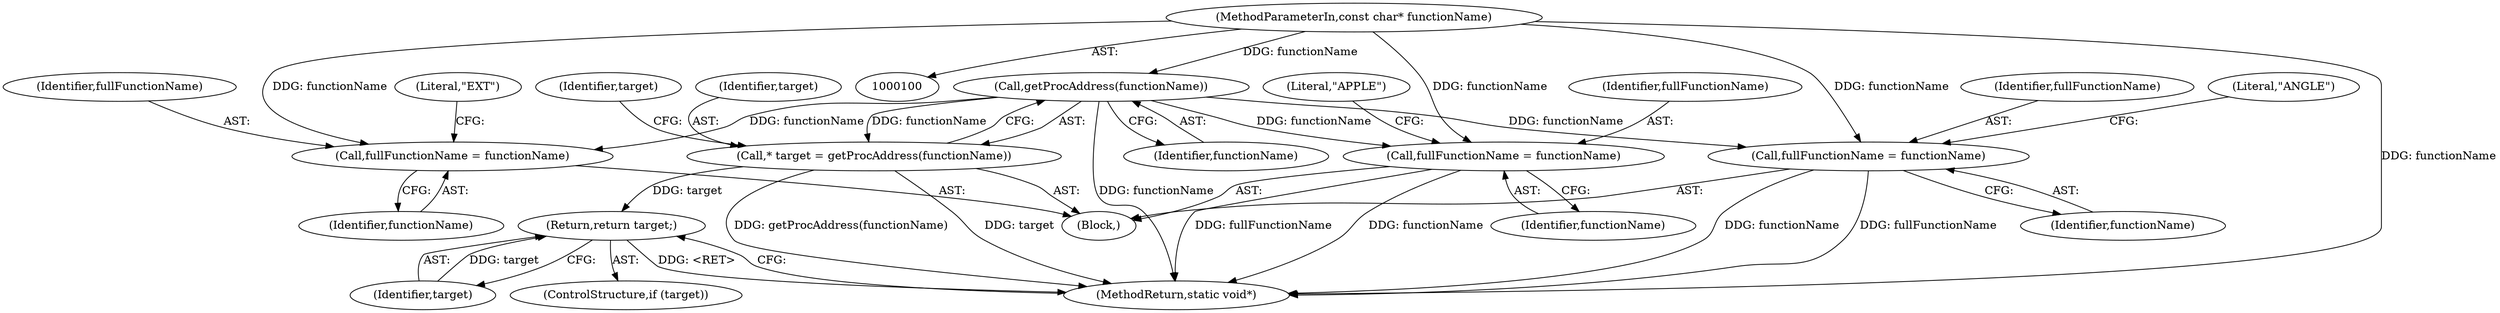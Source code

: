 digraph "0_Chrome_9f5ebcc99c8cd3a19be087be38f14c99cfe9e006@pointer" {
"1000101" [label="(MethodParameterIn,const char* functionName)"];
"1000115" [label="(Call,getProcAddress(functionName))"];
"1000113" [label="(Call,* target = getProcAddress(functionName))"];
"1000119" [label="(Return,return target;)"];
"1000132" [label="(Call,fullFunctionName = functionName)"];
"1000141" [label="(Call,fullFunctionName = functionName)"];
"1000154" [label="(Call,fullFunctionName = functionName)"];
"1000143" [label="(Identifier,functionName)"];
"1000115" [label="(Call,getProcAddress(functionName))"];
"1000136" [label="(Literal,\"EXT\")"];
"1000116" [label="(Identifier,functionName)"];
"1000119" [label="(Return,return target;)"];
"1000134" [label="(Identifier,functionName)"];
"1000133" [label="(Identifier,fullFunctionName)"];
"1000156" [label="(Identifier,functionName)"];
"1000142" [label="(Identifier,fullFunctionName)"];
"1000174" [label="(MethodReturn,static void*)"];
"1000141" [label="(Call,fullFunctionName = functionName)"];
"1000117" [label="(ControlStructure,if (target))"];
"1000155" [label="(Identifier,fullFunctionName)"];
"1000120" [label="(Identifier,target)"];
"1000158" [label="(Literal,\"APPLE\")"];
"1000101" [label="(MethodParameterIn,const char* functionName)"];
"1000154" [label="(Call,fullFunctionName = functionName)"];
"1000103" [label="(Block,)"];
"1000114" [label="(Identifier,target)"];
"1000118" [label="(Identifier,target)"];
"1000113" [label="(Call,* target = getProcAddress(functionName))"];
"1000132" [label="(Call,fullFunctionName = functionName)"];
"1000145" [label="(Literal,\"ANGLE\")"];
"1000101" -> "1000100"  [label="AST: "];
"1000101" -> "1000174"  [label="DDG: functionName"];
"1000101" -> "1000115"  [label="DDG: functionName"];
"1000101" -> "1000132"  [label="DDG: functionName"];
"1000101" -> "1000141"  [label="DDG: functionName"];
"1000101" -> "1000154"  [label="DDG: functionName"];
"1000115" -> "1000113"  [label="AST: "];
"1000115" -> "1000116"  [label="CFG: "];
"1000116" -> "1000115"  [label="AST: "];
"1000113" -> "1000115"  [label="CFG: "];
"1000115" -> "1000174"  [label="DDG: functionName"];
"1000115" -> "1000113"  [label="DDG: functionName"];
"1000115" -> "1000132"  [label="DDG: functionName"];
"1000115" -> "1000141"  [label="DDG: functionName"];
"1000115" -> "1000154"  [label="DDG: functionName"];
"1000113" -> "1000103"  [label="AST: "];
"1000114" -> "1000113"  [label="AST: "];
"1000118" -> "1000113"  [label="CFG: "];
"1000113" -> "1000174"  [label="DDG: target"];
"1000113" -> "1000174"  [label="DDG: getProcAddress(functionName)"];
"1000113" -> "1000119"  [label="DDG: target"];
"1000119" -> "1000117"  [label="AST: "];
"1000119" -> "1000120"  [label="CFG: "];
"1000120" -> "1000119"  [label="AST: "];
"1000174" -> "1000119"  [label="CFG: "];
"1000119" -> "1000174"  [label="DDG: <RET>"];
"1000120" -> "1000119"  [label="DDG: target"];
"1000132" -> "1000103"  [label="AST: "];
"1000132" -> "1000134"  [label="CFG: "];
"1000133" -> "1000132"  [label="AST: "];
"1000134" -> "1000132"  [label="AST: "];
"1000136" -> "1000132"  [label="CFG: "];
"1000141" -> "1000103"  [label="AST: "];
"1000141" -> "1000143"  [label="CFG: "];
"1000142" -> "1000141"  [label="AST: "];
"1000143" -> "1000141"  [label="AST: "];
"1000145" -> "1000141"  [label="CFG: "];
"1000141" -> "1000174"  [label="DDG: fullFunctionName"];
"1000141" -> "1000174"  [label="DDG: functionName"];
"1000154" -> "1000103"  [label="AST: "];
"1000154" -> "1000156"  [label="CFG: "];
"1000155" -> "1000154"  [label="AST: "];
"1000156" -> "1000154"  [label="AST: "];
"1000158" -> "1000154"  [label="CFG: "];
"1000154" -> "1000174"  [label="DDG: functionName"];
"1000154" -> "1000174"  [label="DDG: fullFunctionName"];
}
